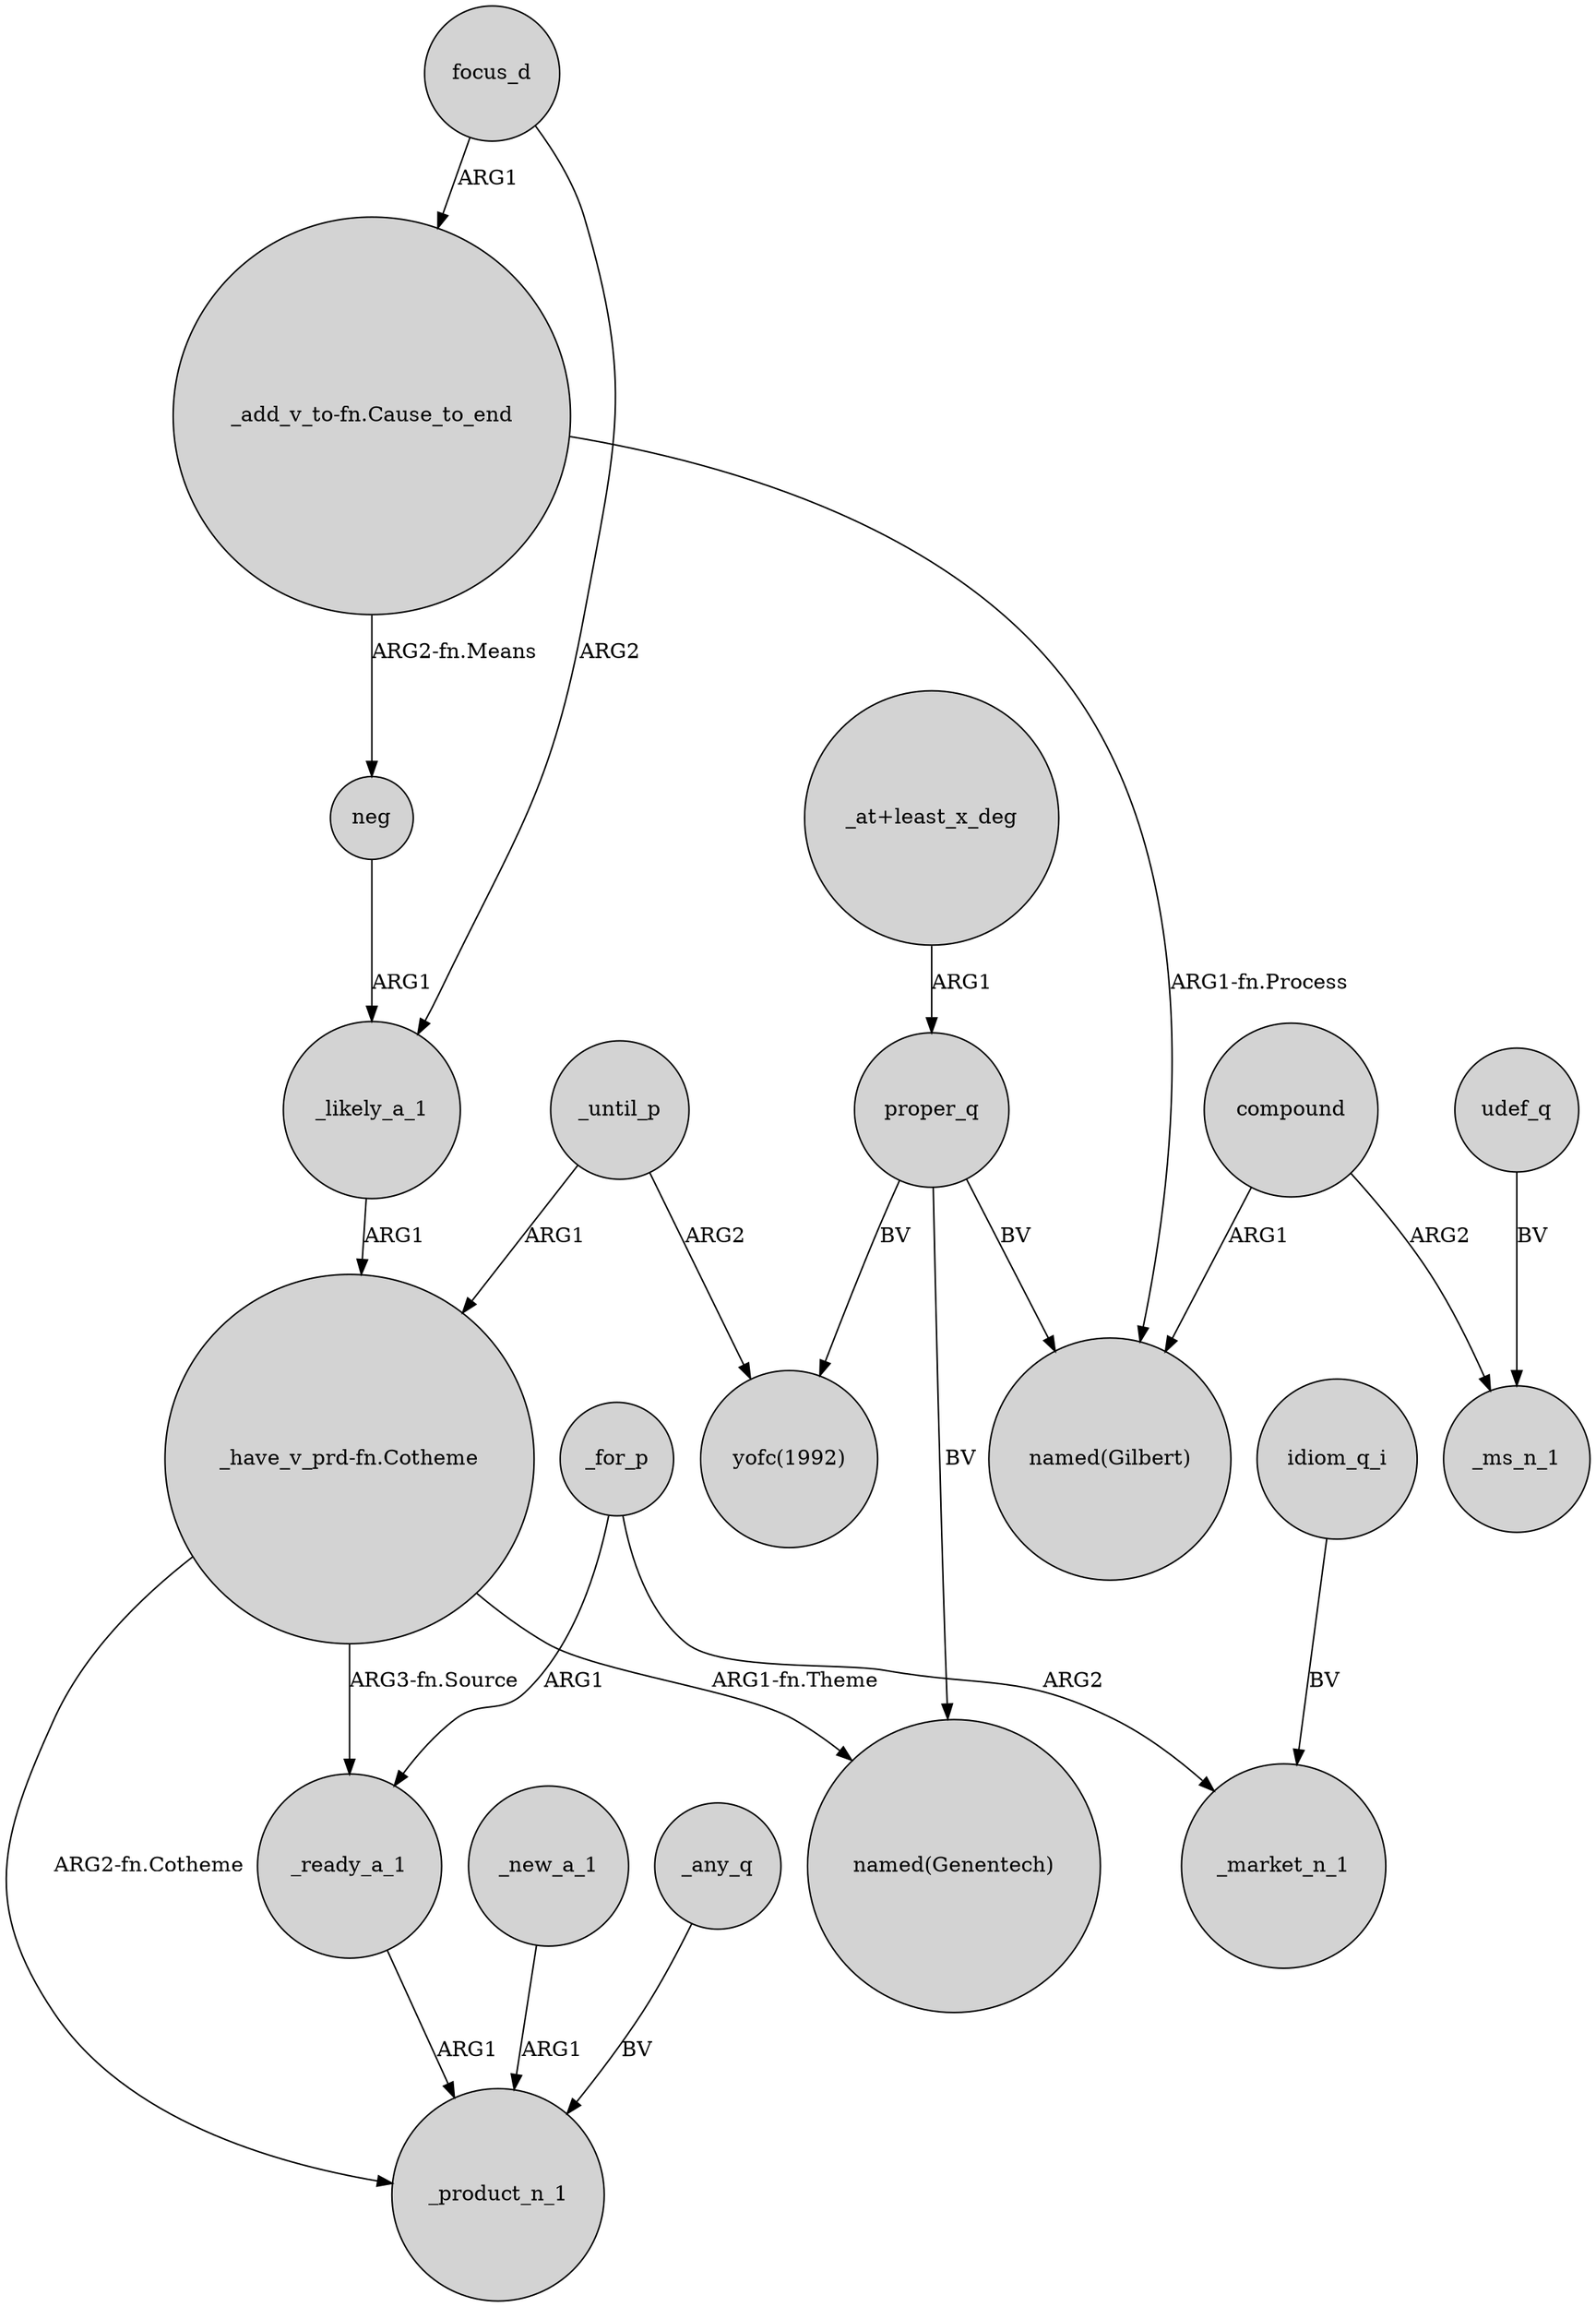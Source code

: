 digraph {
	node [shape=circle style=filled]
	_ready_a_1 -> _product_n_1 [label=ARG1]
	"_add_v_to-fn.Cause_to_end" -> neg [label="ARG2-fn.Means"]
	focus_d -> "_add_v_to-fn.Cause_to_end" [label=ARG1]
	_for_p -> _ready_a_1 [label=ARG1]
	compound -> _ms_n_1 [label=ARG2]
	_for_p -> _market_n_1 [label=ARG2]
	idiom_q_i -> _market_n_1 [label=BV]
	focus_d -> _likely_a_1 [label=ARG2]
	"_at+least_x_deg" -> proper_q [label=ARG1]
	proper_q -> "named(Genentech)" [label=BV]
	_until_p -> "_have_v_prd-fn.Cotheme" [label=ARG1]
	"_add_v_to-fn.Cause_to_end" -> "named(Gilbert)" [label="ARG1-fn.Process"]
	_new_a_1 -> _product_n_1 [label=ARG1]
	_until_p -> "yofc(1992)" [label=ARG2]
	"_have_v_prd-fn.Cotheme" -> _product_n_1 [label="ARG2-fn.Cotheme"]
	"_have_v_prd-fn.Cotheme" -> _ready_a_1 [label="ARG3-fn.Source"]
	"_have_v_prd-fn.Cotheme" -> "named(Genentech)" [label="ARG1-fn.Theme"]
	neg -> _likely_a_1 [label=ARG1]
	proper_q -> "yofc(1992)" [label=BV]
	_likely_a_1 -> "_have_v_prd-fn.Cotheme" [label=ARG1]
	udef_q -> _ms_n_1 [label=BV]
	proper_q -> "named(Gilbert)" [label=BV]
	_any_q -> _product_n_1 [label=BV]
	compound -> "named(Gilbert)" [label=ARG1]
}
